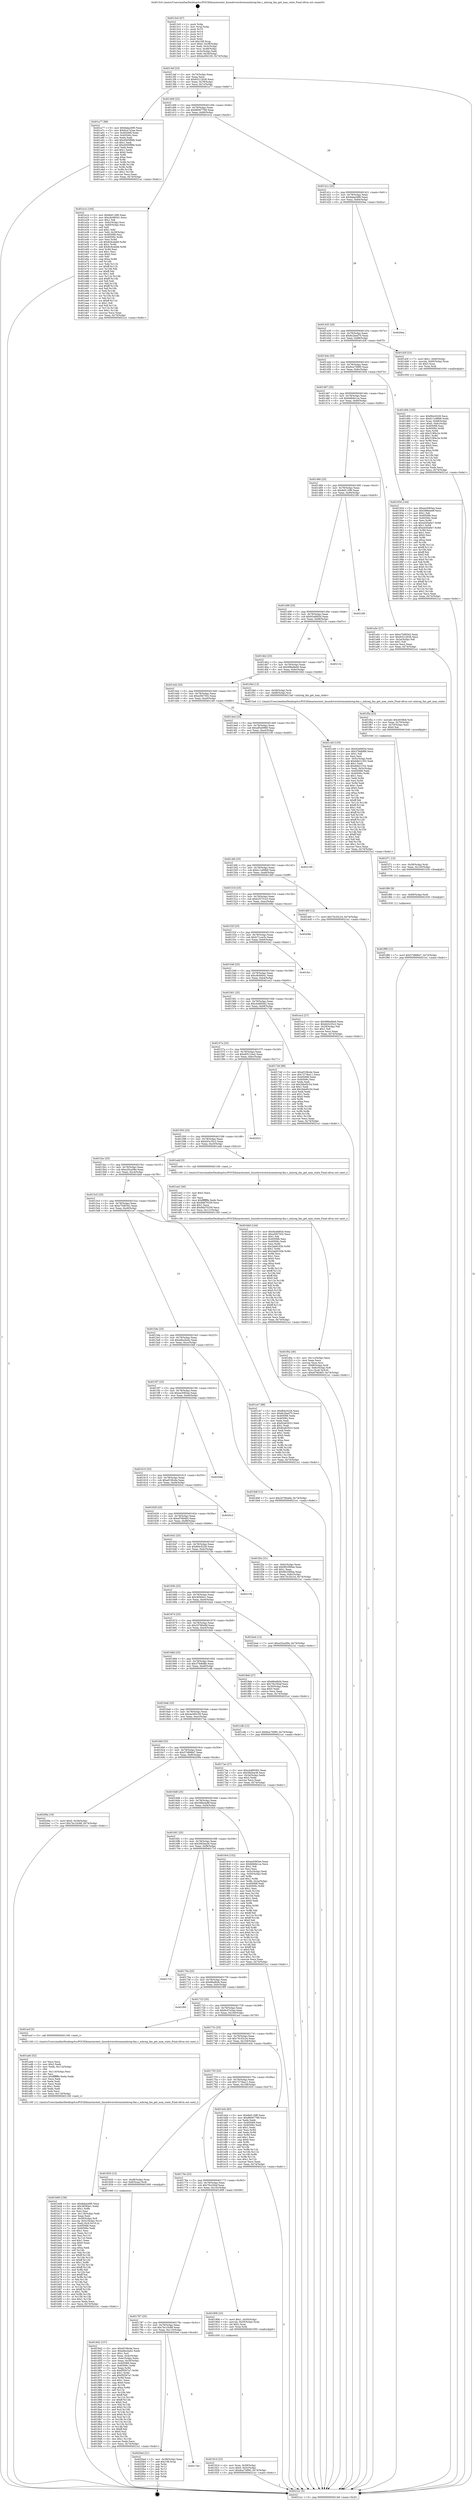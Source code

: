 digraph "0x4013c0" {
  label = "0x4013c0 (/mnt/c/Users/mathe/Desktop/tcc/POCII/binaries/extr_linuxdrivershwmonmlxreg-fan.c_mlxreg_fan_get_max_state_Final-ollvm.out::main(0))"
  labelloc = "t"
  node[shape=record]

  Entry [label="",width=0.3,height=0.3,shape=circle,fillcolor=black,style=filled]
  "0x4013ef" [label="{
     0x4013ef [23]\l
     | [instrs]\l
     &nbsp;&nbsp;0x4013ef \<+3\>: mov -0x74(%rbp),%eax\l
     &nbsp;&nbsp;0x4013f2 \<+2\>: mov %eax,%ecx\l
     &nbsp;&nbsp;0x4013f4 \<+6\>: sub $0x83212636,%ecx\l
     &nbsp;&nbsp;0x4013fa \<+3\>: mov %eax,-0x78(%rbp)\l
     &nbsp;&nbsp;0x4013fd \<+3\>: mov %ecx,-0x7c(%rbp)\l
     &nbsp;&nbsp;0x401400 \<+6\>: je 0000000000401a77 \<main+0x6b7\>\l
  }"]
  "0x401a77" [label="{
     0x401a77 [88]\l
     | [instrs]\l
     &nbsp;&nbsp;0x401a77 \<+5\>: mov $0x8aba26f0,%eax\l
     &nbsp;&nbsp;0x401a7c \<+5\>: mov $0x6c47e2aa,%ecx\l
     &nbsp;&nbsp;0x401a81 \<+7\>: mov 0x405068,%edx\l
     &nbsp;&nbsp;0x401a88 \<+7\>: mov 0x40506c,%esi\l
     &nbsp;&nbsp;0x401a8f \<+2\>: mov %edx,%edi\l
     &nbsp;&nbsp;0x401a91 \<+6\>: add $0xd565f99b,%edi\l
     &nbsp;&nbsp;0x401a97 \<+3\>: sub $0x1,%edi\l
     &nbsp;&nbsp;0x401a9a \<+6\>: sub $0xd565f99b,%edi\l
     &nbsp;&nbsp;0x401aa0 \<+3\>: imul %edi,%edx\l
     &nbsp;&nbsp;0x401aa3 \<+3\>: and $0x1,%edx\l
     &nbsp;&nbsp;0x401aa6 \<+3\>: cmp $0x0,%edx\l
     &nbsp;&nbsp;0x401aa9 \<+4\>: sete %r8b\l
     &nbsp;&nbsp;0x401aad \<+3\>: cmp $0xa,%esi\l
     &nbsp;&nbsp;0x401ab0 \<+4\>: setl %r9b\l
     &nbsp;&nbsp;0x401ab4 \<+3\>: mov %r8b,%r10b\l
     &nbsp;&nbsp;0x401ab7 \<+3\>: and %r9b,%r10b\l
     &nbsp;&nbsp;0x401aba \<+3\>: xor %r9b,%r8b\l
     &nbsp;&nbsp;0x401abd \<+3\>: or %r8b,%r10b\l
     &nbsp;&nbsp;0x401ac0 \<+4\>: test $0x1,%r10b\l
     &nbsp;&nbsp;0x401ac4 \<+3\>: cmovne %ecx,%eax\l
     &nbsp;&nbsp;0x401ac7 \<+3\>: mov %eax,-0x74(%rbp)\l
     &nbsp;&nbsp;0x401aca \<+5\>: jmp 00000000004021a1 \<main+0xde1\>\l
  }"]
  "0x401406" [label="{
     0x401406 [22]\l
     | [instrs]\l
     &nbsp;&nbsp;0x401406 \<+5\>: jmp 000000000040140b \<main+0x4b\>\l
     &nbsp;&nbsp;0x40140b \<+3\>: mov -0x78(%rbp),%eax\l
     &nbsp;&nbsp;0x40140e \<+5\>: sub $0x86067768,%eax\l
     &nbsp;&nbsp;0x401413 \<+3\>: mov %eax,-0x80(%rbp)\l
     &nbsp;&nbsp;0x401416 \<+6\>: je 0000000000401e1e \<main+0xa5e\>\l
  }"]
  Exit [label="",width=0.3,height=0.3,shape=circle,fillcolor=black,style=filled,peripheries=2]
  "0x401e1e" [label="{
     0x401e1e [164]\l
     | [instrs]\l
     &nbsp;&nbsp;0x401e1e \<+5\>: mov $0x8ef116f6,%eax\l
     &nbsp;&nbsp;0x401e23 \<+5\>: mov $0xc8c66041,%ecx\l
     &nbsp;&nbsp;0x401e28 \<+2\>: mov $0x1,%dl\l
     &nbsp;&nbsp;0x401e2a \<+3\>: mov -0x6c(%rbp),%esi\l
     &nbsp;&nbsp;0x401e2d \<+3\>: cmp -0x60(%rbp),%esi\l
     &nbsp;&nbsp;0x401e30 \<+4\>: setl %dil\l
     &nbsp;&nbsp;0x401e34 \<+4\>: and $0x1,%dil\l
     &nbsp;&nbsp;0x401e38 \<+4\>: mov %dil,-0x29(%rbp)\l
     &nbsp;&nbsp;0x401e3c \<+7\>: mov 0x405068,%esi\l
     &nbsp;&nbsp;0x401e43 \<+8\>: mov 0x40506c,%r8d\l
     &nbsp;&nbsp;0x401e4b \<+3\>: mov %esi,%r9d\l
     &nbsp;&nbsp;0x401e4e \<+7\>: sub $0x8c9cebb8,%r9d\l
     &nbsp;&nbsp;0x401e55 \<+4\>: sub $0x1,%r9d\l
     &nbsp;&nbsp;0x401e59 \<+7\>: add $0x8c9cebb8,%r9d\l
     &nbsp;&nbsp;0x401e60 \<+4\>: imul %r9d,%esi\l
     &nbsp;&nbsp;0x401e64 \<+3\>: and $0x1,%esi\l
     &nbsp;&nbsp;0x401e67 \<+3\>: cmp $0x0,%esi\l
     &nbsp;&nbsp;0x401e6a \<+4\>: sete %dil\l
     &nbsp;&nbsp;0x401e6e \<+4\>: cmp $0xa,%r8d\l
     &nbsp;&nbsp;0x401e72 \<+4\>: setl %r10b\l
     &nbsp;&nbsp;0x401e76 \<+3\>: mov %dil,%r11b\l
     &nbsp;&nbsp;0x401e79 \<+4\>: xor $0xff,%r11b\l
     &nbsp;&nbsp;0x401e7d \<+3\>: mov %r10b,%bl\l
     &nbsp;&nbsp;0x401e80 \<+3\>: xor $0xff,%bl\l
     &nbsp;&nbsp;0x401e83 \<+3\>: xor $0x1,%dl\l
     &nbsp;&nbsp;0x401e86 \<+3\>: mov %r11b,%r14b\l
     &nbsp;&nbsp;0x401e89 \<+4\>: and $0xff,%r14b\l
     &nbsp;&nbsp;0x401e8d \<+3\>: and %dl,%dil\l
     &nbsp;&nbsp;0x401e90 \<+3\>: mov %bl,%r15b\l
     &nbsp;&nbsp;0x401e93 \<+4\>: and $0xff,%r15b\l
     &nbsp;&nbsp;0x401e97 \<+3\>: and %dl,%r10b\l
     &nbsp;&nbsp;0x401e9a \<+3\>: or %dil,%r14b\l
     &nbsp;&nbsp;0x401e9d \<+3\>: or %r10b,%r15b\l
     &nbsp;&nbsp;0x401ea0 \<+3\>: xor %r15b,%r14b\l
     &nbsp;&nbsp;0x401ea3 \<+3\>: or %bl,%r11b\l
     &nbsp;&nbsp;0x401ea6 \<+4\>: xor $0xff,%r11b\l
     &nbsp;&nbsp;0x401eaa \<+3\>: or $0x1,%dl\l
     &nbsp;&nbsp;0x401ead \<+3\>: and %dl,%r11b\l
     &nbsp;&nbsp;0x401eb0 \<+3\>: or %r11b,%r14b\l
     &nbsp;&nbsp;0x401eb3 \<+4\>: test $0x1,%r14b\l
     &nbsp;&nbsp;0x401eb7 \<+3\>: cmovne %ecx,%eax\l
     &nbsp;&nbsp;0x401eba \<+3\>: mov %eax,-0x74(%rbp)\l
     &nbsp;&nbsp;0x401ebd \<+5\>: jmp 00000000004021a1 \<main+0xde1\>\l
  }"]
  "0x40141c" [label="{
     0x40141c [25]\l
     | [instrs]\l
     &nbsp;&nbsp;0x40141c \<+5\>: jmp 0000000000401421 \<main+0x61\>\l
     &nbsp;&nbsp;0x401421 \<+3\>: mov -0x78(%rbp),%eax\l
     &nbsp;&nbsp;0x401424 \<+5\>: sub $0x8aba26f0,%eax\l
     &nbsp;&nbsp;0x401429 \<+6\>: mov %eax,-0x84(%rbp)\l
     &nbsp;&nbsp;0x40142f \<+6\>: je 00000000004020ea \<main+0xd2a\>\l
  }"]
  "0x4017a0" [label="{
     0x4017a0\l
  }", style=dashed]
  "0x4020ea" [label="{
     0x4020ea\l
  }", style=dashed]
  "0x401435" [label="{
     0x401435 [25]\l
     | [instrs]\l
     &nbsp;&nbsp;0x401435 \<+5\>: jmp 000000000040143a \<main+0x7a\>\l
     &nbsp;&nbsp;0x40143a \<+3\>: mov -0x78(%rbp),%eax\l
     &nbsp;&nbsp;0x40143d \<+5\>: sub $0x8c2bed70,%eax\l
     &nbsp;&nbsp;0x401442 \<+6\>: mov %eax,-0x88(%rbp)\l
     &nbsp;&nbsp;0x401448 \<+6\>: je 0000000000401d3f \<main+0x97f\>\l
  }"]
  "0x4020ad" [label="{
     0x4020ad [21]\l
     | [instrs]\l
     &nbsp;&nbsp;0x4020ad \<+3\>: mov -0x38(%rbp),%eax\l
     &nbsp;&nbsp;0x4020b0 \<+7\>: add $0x108,%rsp\l
     &nbsp;&nbsp;0x4020b7 \<+1\>: pop %rbx\l
     &nbsp;&nbsp;0x4020b8 \<+2\>: pop %r12\l
     &nbsp;&nbsp;0x4020ba \<+2\>: pop %r13\l
     &nbsp;&nbsp;0x4020bc \<+2\>: pop %r14\l
     &nbsp;&nbsp;0x4020be \<+2\>: pop %r15\l
     &nbsp;&nbsp;0x4020c0 \<+1\>: pop %rbp\l
     &nbsp;&nbsp;0x4020c1 \<+1\>: ret\l
  }"]
  "0x401d3f" [label="{
     0x401d3f [23]\l
     | [instrs]\l
     &nbsp;&nbsp;0x401d3f \<+7\>: movl $0x1,-0x60(%rbp)\l
     &nbsp;&nbsp;0x401d46 \<+4\>: movslq -0x60(%rbp),%rax\l
     &nbsp;&nbsp;0x401d4a \<+4\>: shl $0x3,%rax\l
     &nbsp;&nbsp;0x401d4e \<+3\>: mov %rax,%rdi\l
     &nbsp;&nbsp;0x401d51 \<+5\>: call 0000000000401050 \<malloc@plt\>\l
     | [calls]\l
     &nbsp;&nbsp;0x401050 \{1\} (unknown)\l
  }"]
  "0x40144e" [label="{
     0x40144e [25]\l
     | [instrs]\l
     &nbsp;&nbsp;0x40144e \<+5\>: jmp 0000000000401453 \<main+0x93\>\l
     &nbsp;&nbsp;0x401453 \<+3\>: mov -0x78(%rbp),%eax\l
     &nbsp;&nbsp;0x401456 \<+5\>: sub $0x8ca75890,%eax\l
     &nbsp;&nbsp;0x40145b \<+6\>: mov %eax,-0x8c(%rbp)\l
     &nbsp;&nbsp;0x401461 \<+6\>: je 0000000000401934 \<main+0x574\>\l
  }"]
  "0x401f89" [label="{
     0x401f89 [12]\l
     | [instrs]\l
     &nbsp;&nbsp;0x401f89 \<+7\>: movl $0x57d896e7,-0x74(%rbp)\l
     &nbsp;&nbsp;0x401f90 \<+5\>: jmp 00000000004021a1 \<main+0xde1\>\l
  }"]
  "0x401934" [label="{
     0x401934 [144]\l
     | [instrs]\l
     &nbsp;&nbsp;0x401934 \<+5\>: mov $0xee3083ee,%eax\l
     &nbsp;&nbsp;0x401939 \<+5\>: mov $0x588e4e9f,%ecx\l
     &nbsp;&nbsp;0x40193e \<+2\>: mov $0x1,%dl\l
     &nbsp;&nbsp;0x401940 \<+7\>: mov 0x405068,%esi\l
     &nbsp;&nbsp;0x401947 \<+7\>: mov 0x40506c,%edi\l
     &nbsp;&nbsp;0x40194e \<+3\>: mov %esi,%r8d\l
     &nbsp;&nbsp;0x401951 \<+7\>: sub $0xed30a6e7,%r8d\l
     &nbsp;&nbsp;0x401958 \<+4\>: sub $0x1,%r8d\l
     &nbsp;&nbsp;0x40195c \<+7\>: add $0xed30a6e7,%r8d\l
     &nbsp;&nbsp;0x401963 \<+4\>: imul %r8d,%esi\l
     &nbsp;&nbsp;0x401967 \<+3\>: and $0x1,%esi\l
     &nbsp;&nbsp;0x40196a \<+3\>: cmp $0x0,%esi\l
     &nbsp;&nbsp;0x40196d \<+4\>: sete %r9b\l
     &nbsp;&nbsp;0x401971 \<+3\>: cmp $0xa,%edi\l
     &nbsp;&nbsp;0x401974 \<+4\>: setl %r10b\l
     &nbsp;&nbsp;0x401978 \<+3\>: mov %r9b,%r11b\l
     &nbsp;&nbsp;0x40197b \<+4\>: xor $0xff,%r11b\l
     &nbsp;&nbsp;0x40197f \<+3\>: mov %r10b,%bl\l
     &nbsp;&nbsp;0x401982 \<+3\>: xor $0xff,%bl\l
     &nbsp;&nbsp;0x401985 \<+3\>: xor $0x0,%dl\l
     &nbsp;&nbsp;0x401988 \<+3\>: mov %r11b,%r14b\l
     &nbsp;&nbsp;0x40198b \<+4\>: and $0x0,%r14b\l
     &nbsp;&nbsp;0x40198f \<+3\>: and %dl,%r9b\l
     &nbsp;&nbsp;0x401992 \<+3\>: mov %bl,%r15b\l
     &nbsp;&nbsp;0x401995 \<+4\>: and $0x0,%r15b\l
     &nbsp;&nbsp;0x401999 \<+3\>: and %dl,%r10b\l
     &nbsp;&nbsp;0x40199c \<+3\>: or %r9b,%r14b\l
     &nbsp;&nbsp;0x40199f \<+3\>: or %r10b,%r15b\l
     &nbsp;&nbsp;0x4019a2 \<+3\>: xor %r15b,%r14b\l
     &nbsp;&nbsp;0x4019a5 \<+3\>: or %bl,%r11b\l
     &nbsp;&nbsp;0x4019a8 \<+4\>: xor $0xff,%r11b\l
     &nbsp;&nbsp;0x4019ac \<+3\>: or $0x0,%dl\l
     &nbsp;&nbsp;0x4019af \<+3\>: and %dl,%r11b\l
     &nbsp;&nbsp;0x4019b2 \<+3\>: or %r11b,%r14b\l
     &nbsp;&nbsp;0x4019b5 \<+4\>: test $0x1,%r14b\l
     &nbsp;&nbsp;0x4019b9 \<+3\>: cmovne %ecx,%eax\l
     &nbsp;&nbsp;0x4019bc \<+3\>: mov %eax,-0x74(%rbp)\l
     &nbsp;&nbsp;0x4019bf \<+5\>: jmp 00000000004021a1 \<main+0xde1\>\l
  }"]
  "0x401467" [label="{
     0x401467 [25]\l
     | [instrs]\l
     &nbsp;&nbsp;0x401467 \<+5\>: jmp 000000000040146c \<main+0xac\>\l
     &nbsp;&nbsp;0x40146c \<+3\>: mov -0x78(%rbp),%eax\l
     &nbsp;&nbsp;0x40146f \<+5\>: sub $0x8db9e1ca,%eax\l
     &nbsp;&nbsp;0x401474 \<+6\>: mov %eax,-0x90(%rbp)\l
     &nbsp;&nbsp;0x40147a \<+6\>: je 0000000000401a5c \<main+0x69c\>\l
  }"]
  "0x401f80" [label="{
     0x401f80 [9]\l
     | [instrs]\l
     &nbsp;&nbsp;0x401f80 \<+4\>: mov -0x68(%rbp),%rdi\l
     &nbsp;&nbsp;0x401f84 \<+5\>: call 0000000000401030 \<free@plt\>\l
     | [calls]\l
     &nbsp;&nbsp;0x401030 \{1\} (unknown)\l
  }"]
  "0x401a5c" [label="{
     0x401a5c [27]\l
     | [instrs]\l
     &nbsp;&nbsp;0x401a5c \<+5\>: mov $0xe75d0542,%eax\l
     &nbsp;&nbsp;0x401a61 \<+5\>: mov $0x83212636,%ecx\l
     &nbsp;&nbsp;0x401a66 \<+3\>: mov -0x2a(%rbp),%dl\l
     &nbsp;&nbsp;0x401a69 \<+3\>: test $0x1,%dl\l
     &nbsp;&nbsp;0x401a6c \<+3\>: cmovne %ecx,%eax\l
     &nbsp;&nbsp;0x401a6f \<+3\>: mov %eax,-0x74(%rbp)\l
     &nbsp;&nbsp;0x401a72 \<+5\>: jmp 00000000004021a1 \<main+0xde1\>\l
  }"]
  "0x401480" [label="{
     0x401480 [25]\l
     | [instrs]\l
     &nbsp;&nbsp;0x401480 \<+5\>: jmp 0000000000401485 \<main+0xc5\>\l
     &nbsp;&nbsp;0x401485 \<+3\>: mov -0x78(%rbp),%eax\l
     &nbsp;&nbsp;0x401488 \<+5\>: sub $0x8ef116f6,%eax\l
     &nbsp;&nbsp;0x40148d \<+6\>: mov %eax,-0x94(%rbp)\l
     &nbsp;&nbsp;0x401493 \<+6\>: je 0000000000402189 \<main+0xdc9\>\l
  }"]
  "0x401f71" [label="{
     0x401f71 [15]\l
     | [instrs]\l
     &nbsp;&nbsp;0x401f71 \<+4\>: mov -0x58(%rbp),%rdi\l
     &nbsp;&nbsp;0x401f75 \<+6\>: mov %eax,-0x120(%rbp)\l
     &nbsp;&nbsp;0x401f7b \<+5\>: call 0000000000401030 \<free@plt\>\l
     | [calls]\l
     &nbsp;&nbsp;0x401030 \{1\} (unknown)\l
  }"]
  "0x402189" [label="{
     0x402189\l
  }", style=dashed]
  "0x401499" [label="{
     0x401499 [25]\l
     | [instrs]\l
     &nbsp;&nbsp;0x401499 \<+5\>: jmp 000000000040149e \<main+0xde\>\l
     &nbsp;&nbsp;0x40149e \<+3\>: mov -0x78(%rbp),%eax\l
     &nbsp;&nbsp;0x4014a1 \<+5\>: sub $0x92efd93d,%eax\l
     &nbsp;&nbsp;0x4014a6 \<+6\>: mov %eax,-0x98(%rbp)\l
     &nbsp;&nbsp;0x4014ac \<+6\>: je 000000000040213c \<main+0xd7c\>\l
  }"]
  "0x401f5a" [label="{
     0x401f5a [23]\l
     | [instrs]\l
     &nbsp;&nbsp;0x401f5a \<+10\>: movabs $0x4030b6,%rdi\l
     &nbsp;&nbsp;0x401f64 \<+3\>: mov %eax,-0x70(%rbp)\l
     &nbsp;&nbsp;0x401f67 \<+3\>: mov -0x70(%rbp),%esi\l
     &nbsp;&nbsp;0x401f6a \<+2\>: mov $0x0,%al\l
     &nbsp;&nbsp;0x401f6c \<+5\>: call 0000000000401040 \<printf@plt\>\l
     | [calls]\l
     &nbsp;&nbsp;0x401040 \{1\} (unknown)\l
  }"]
  "0x40213c" [label="{
     0x40213c\l
  }", style=dashed]
  "0x4014b2" [label="{
     0x4014b2 [25]\l
     | [instrs]\l
     &nbsp;&nbsp;0x4014b2 \<+5\>: jmp 00000000004014b7 \<main+0xf7\>\l
     &nbsp;&nbsp;0x4014b7 \<+3\>: mov -0x78(%rbp),%eax\l
     &nbsp;&nbsp;0x4014ba \<+5\>: sub $0x996a9eb0,%eax\l
     &nbsp;&nbsp;0x4014bf \<+6\>: mov %eax,-0x9c(%rbp)\l
     &nbsp;&nbsp;0x4014c5 \<+6\>: je 0000000000401f4d \<main+0xb8d\>\l
  }"]
  "0x401f0a" [label="{
     0x401f0a [36]\l
     | [instrs]\l
     &nbsp;&nbsp;0x401f0a \<+6\>: mov -0x11c(%rbp),%ecx\l
     &nbsp;&nbsp;0x401f10 \<+3\>: imul %eax,%ecx\l
     &nbsp;&nbsp;0x401f13 \<+3\>: movslq %ecx,%rsi\l
     &nbsp;&nbsp;0x401f16 \<+4\>: mov -0x68(%rbp),%rdi\l
     &nbsp;&nbsp;0x401f1a \<+4\>: movslq -0x6c(%rbp),%r8\l
     &nbsp;&nbsp;0x401f1e \<+4\>: mov %rsi,(%rdi,%r8,8)\l
     &nbsp;&nbsp;0x401f22 \<+7\>: movl $0xef76b465,-0x74(%rbp)\l
     &nbsp;&nbsp;0x401f29 \<+5\>: jmp 00000000004021a1 \<main+0xde1\>\l
  }"]
  "0x401f4d" [label="{
     0x401f4d [13]\l
     | [instrs]\l
     &nbsp;&nbsp;0x401f4d \<+4\>: mov -0x58(%rbp),%rdi\l
     &nbsp;&nbsp;0x401f51 \<+4\>: mov -0x68(%rbp),%rsi\l
     &nbsp;&nbsp;0x401f55 \<+5\>: call 00000000004013a0 \<mlxreg_fan_get_max_state\>\l
     | [calls]\l
     &nbsp;&nbsp;0x4013a0 \{1\} (/mnt/c/Users/mathe/Desktop/tcc/POCII/binaries/extr_linuxdrivershwmonmlxreg-fan.c_mlxreg_fan_get_max_state_Final-ollvm.out::mlxreg_fan_get_max_state)\l
  }"]
  "0x4014cb" [label="{
     0x4014cb [25]\l
     | [instrs]\l
     &nbsp;&nbsp;0x4014cb \<+5\>: jmp 00000000004014d0 \<main+0x110\>\l
     &nbsp;&nbsp;0x4014d0 \<+3\>: mov -0x78(%rbp),%eax\l
     &nbsp;&nbsp;0x4014d3 \<+5\>: sub $0xa5f47502,%eax\l
     &nbsp;&nbsp;0x4014d8 \<+6\>: mov %eax,-0xa0(%rbp)\l
     &nbsp;&nbsp;0x4014de \<+6\>: je 0000000000401c40 \<main+0x880\>\l
  }"]
  "0x401ee2" [label="{
     0x401ee2 [40]\l
     | [instrs]\l
     &nbsp;&nbsp;0x401ee2 \<+5\>: mov $0x2,%ecx\l
     &nbsp;&nbsp;0x401ee7 \<+1\>: cltd\l
     &nbsp;&nbsp;0x401ee8 \<+2\>: idiv %ecx\l
     &nbsp;&nbsp;0x401eea \<+6\>: imul $0xfffffffe,%edx,%ecx\l
     &nbsp;&nbsp;0x401ef0 \<+6\>: sub $0x9dd70259,%ecx\l
     &nbsp;&nbsp;0x401ef6 \<+3\>: add $0x1,%ecx\l
     &nbsp;&nbsp;0x401ef9 \<+6\>: add $0x9dd70259,%ecx\l
     &nbsp;&nbsp;0x401eff \<+6\>: mov %ecx,-0x11c(%rbp)\l
     &nbsp;&nbsp;0x401f05 \<+5\>: call 0000000000401160 \<next_i\>\l
     | [calls]\l
     &nbsp;&nbsp;0x401160 \{1\} (/mnt/c/Users/mathe/Desktop/tcc/POCII/binaries/extr_linuxdrivershwmonmlxreg-fan.c_mlxreg_fan_get_max_state_Final-ollvm.out::next_i)\l
  }"]
  "0x401c40" [label="{
     0x401c40 [155]\l
     | [instrs]\l
     &nbsp;&nbsp;0x401c40 \<+5\>: mov $0x92efd93d,%eax\l
     &nbsp;&nbsp;0x401c45 \<+5\>: mov $0x37fe8d8b,%ecx\l
     &nbsp;&nbsp;0x401c4a \<+2\>: mov $0x1,%dl\l
     &nbsp;&nbsp;0x401c4c \<+2\>: xor %esi,%esi\l
     &nbsp;&nbsp;0x401c4e \<+3\>: mov -0x5c(%rbp),%edi\l
     &nbsp;&nbsp;0x401c51 \<+6\>: add $0x6db21352,%edi\l
     &nbsp;&nbsp;0x401c57 \<+3\>: add $0x1,%edi\l
     &nbsp;&nbsp;0x401c5a \<+6\>: sub $0x6db21352,%edi\l
     &nbsp;&nbsp;0x401c60 \<+3\>: mov %edi,-0x5c(%rbp)\l
     &nbsp;&nbsp;0x401c63 \<+7\>: mov 0x405068,%edi\l
     &nbsp;&nbsp;0x401c6a \<+8\>: mov 0x40506c,%r8d\l
     &nbsp;&nbsp;0x401c72 \<+3\>: sub $0x1,%esi\l
     &nbsp;&nbsp;0x401c75 \<+3\>: mov %edi,%r9d\l
     &nbsp;&nbsp;0x401c78 \<+3\>: add %esi,%r9d\l
     &nbsp;&nbsp;0x401c7b \<+4\>: imul %r9d,%edi\l
     &nbsp;&nbsp;0x401c7f \<+3\>: and $0x1,%edi\l
     &nbsp;&nbsp;0x401c82 \<+3\>: cmp $0x0,%edi\l
     &nbsp;&nbsp;0x401c85 \<+4\>: sete %r10b\l
     &nbsp;&nbsp;0x401c89 \<+4\>: cmp $0xa,%r8d\l
     &nbsp;&nbsp;0x401c8d \<+4\>: setl %r11b\l
     &nbsp;&nbsp;0x401c91 \<+3\>: mov %r10b,%bl\l
     &nbsp;&nbsp;0x401c94 \<+3\>: xor $0xff,%bl\l
     &nbsp;&nbsp;0x401c97 \<+3\>: mov %r11b,%r14b\l
     &nbsp;&nbsp;0x401c9a \<+4\>: xor $0xff,%r14b\l
     &nbsp;&nbsp;0x401c9e \<+3\>: xor $0x1,%dl\l
     &nbsp;&nbsp;0x401ca1 \<+3\>: mov %bl,%r15b\l
     &nbsp;&nbsp;0x401ca4 \<+4\>: and $0xff,%r15b\l
     &nbsp;&nbsp;0x401ca8 \<+3\>: and %dl,%r10b\l
     &nbsp;&nbsp;0x401cab \<+3\>: mov %r14b,%r12b\l
     &nbsp;&nbsp;0x401cae \<+4\>: and $0xff,%r12b\l
     &nbsp;&nbsp;0x401cb2 \<+3\>: and %dl,%r11b\l
     &nbsp;&nbsp;0x401cb5 \<+3\>: or %r10b,%r15b\l
     &nbsp;&nbsp;0x401cb8 \<+3\>: or %r11b,%r12b\l
     &nbsp;&nbsp;0x401cbb \<+3\>: xor %r12b,%r15b\l
     &nbsp;&nbsp;0x401cbe \<+3\>: or %r14b,%bl\l
     &nbsp;&nbsp;0x401cc1 \<+3\>: xor $0xff,%bl\l
     &nbsp;&nbsp;0x401cc4 \<+3\>: or $0x1,%dl\l
     &nbsp;&nbsp;0x401cc7 \<+2\>: and %dl,%bl\l
     &nbsp;&nbsp;0x401cc9 \<+3\>: or %bl,%r15b\l
     &nbsp;&nbsp;0x401ccc \<+4\>: test $0x1,%r15b\l
     &nbsp;&nbsp;0x401cd0 \<+3\>: cmovne %ecx,%eax\l
     &nbsp;&nbsp;0x401cd3 \<+3\>: mov %eax,-0x74(%rbp)\l
     &nbsp;&nbsp;0x401cd6 \<+5\>: jmp 00000000004021a1 \<main+0xde1\>\l
  }"]
  "0x4014e4" [label="{
     0x4014e4 [25]\l
     | [instrs]\l
     &nbsp;&nbsp;0x4014e4 \<+5\>: jmp 00000000004014e9 \<main+0x129\>\l
     &nbsp;&nbsp;0x4014e9 \<+3\>: mov -0x78(%rbp),%eax\l
     &nbsp;&nbsp;0x4014ec \<+5\>: sub $0xa85a0968,%eax\l
     &nbsp;&nbsp;0x4014f1 \<+6\>: mov %eax,-0xa4(%rbp)\l
     &nbsp;&nbsp;0x4014f7 \<+6\>: je 0000000000402195 \<main+0xdd5\>\l
  }"]
  "0x401d56" [label="{
     0x401d56 [105]\l
     | [instrs]\l
     &nbsp;&nbsp;0x401d56 \<+5\>: mov $0xf64c0228,%ecx\l
     &nbsp;&nbsp;0x401d5b \<+5\>: mov $0xb11e99b9,%edx\l
     &nbsp;&nbsp;0x401d60 \<+4\>: mov %rax,-0x68(%rbp)\l
     &nbsp;&nbsp;0x401d64 \<+7\>: movl $0x0,-0x6c(%rbp)\l
     &nbsp;&nbsp;0x401d6b \<+7\>: mov 0x405068,%esi\l
     &nbsp;&nbsp;0x401d72 \<+8\>: mov 0x40506c,%r8d\l
     &nbsp;&nbsp;0x401d7a \<+3\>: mov %esi,%r9d\l
     &nbsp;&nbsp;0x401d7d \<+7\>: add $0x319f4c2e,%r9d\l
     &nbsp;&nbsp;0x401d84 \<+4\>: sub $0x1,%r9d\l
     &nbsp;&nbsp;0x401d88 \<+7\>: sub $0x319f4c2e,%r9d\l
     &nbsp;&nbsp;0x401d8f \<+4\>: imul %r9d,%esi\l
     &nbsp;&nbsp;0x401d93 \<+3\>: and $0x1,%esi\l
     &nbsp;&nbsp;0x401d96 \<+3\>: cmp $0x0,%esi\l
     &nbsp;&nbsp;0x401d99 \<+4\>: sete %r10b\l
     &nbsp;&nbsp;0x401d9d \<+4\>: cmp $0xa,%r8d\l
     &nbsp;&nbsp;0x401da1 \<+4\>: setl %r11b\l
     &nbsp;&nbsp;0x401da5 \<+3\>: mov %r10b,%bl\l
     &nbsp;&nbsp;0x401da8 \<+3\>: and %r11b,%bl\l
     &nbsp;&nbsp;0x401dab \<+3\>: xor %r11b,%r10b\l
     &nbsp;&nbsp;0x401dae \<+3\>: or %r10b,%bl\l
     &nbsp;&nbsp;0x401db1 \<+3\>: test $0x1,%bl\l
     &nbsp;&nbsp;0x401db4 \<+3\>: cmovne %edx,%ecx\l
     &nbsp;&nbsp;0x401db7 \<+3\>: mov %ecx,-0x74(%rbp)\l
     &nbsp;&nbsp;0x401dba \<+5\>: jmp 00000000004021a1 \<main+0xde1\>\l
  }"]
  "0x402195" [label="{
     0x402195\l
  }", style=dashed]
  "0x4014fd" [label="{
     0x4014fd [25]\l
     | [instrs]\l
     &nbsp;&nbsp;0x4014fd \<+5\>: jmp 0000000000401502 \<main+0x142\>\l
     &nbsp;&nbsp;0x401502 \<+3\>: mov -0x78(%rbp),%eax\l
     &nbsp;&nbsp;0x401505 \<+5\>: sub $0xb11e99b9,%eax\l
     &nbsp;&nbsp;0x40150a \<+6\>: mov %eax,-0xa8(%rbp)\l
     &nbsp;&nbsp;0x401510 \<+6\>: je 0000000000401dbf \<main+0x9ff\>\l
  }"]
  "0x401b08" [label="{
     0x401b08 [156]\l
     | [instrs]\l
     &nbsp;&nbsp;0x401b08 \<+5\>: mov $0x8aba26f0,%ecx\l
     &nbsp;&nbsp;0x401b0d \<+5\>: mov $0x36584e1,%edx\l
     &nbsp;&nbsp;0x401b12 \<+3\>: mov $0x1,%r8b\l
     &nbsp;&nbsp;0x401b15 \<+2\>: xor %esi,%esi\l
     &nbsp;&nbsp;0x401b17 \<+6\>: mov -0x118(%rbp),%edi\l
     &nbsp;&nbsp;0x401b1d \<+3\>: imul %eax,%edi\l
     &nbsp;&nbsp;0x401b20 \<+4\>: mov -0x58(%rbp),%r9\l
     &nbsp;&nbsp;0x401b24 \<+4\>: movslq -0x5c(%rbp),%r10\l
     &nbsp;&nbsp;0x401b28 \<+4\>: mov %edi,(%r9,%r10,4)\l
     &nbsp;&nbsp;0x401b2c \<+7\>: mov 0x405068,%eax\l
     &nbsp;&nbsp;0x401b33 \<+7\>: mov 0x40506c,%edi\l
     &nbsp;&nbsp;0x401b3a \<+3\>: sub $0x1,%esi\l
     &nbsp;&nbsp;0x401b3d \<+3\>: mov %eax,%r11d\l
     &nbsp;&nbsp;0x401b40 \<+3\>: add %esi,%r11d\l
     &nbsp;&nbsp;0x401b43 \<+4\>: imul %r11d,%eax\l
     &nbsp;&nbsp;0x401b47 \<+3\>: and $0x1,%eax\l
     &nbsp;&nbsp;0x401b4a \<+3\>: cmp $0x0,%eax\l
     &nbsp;&nbsp;0x401b4d \<+3\>: sete %bl\l
     &nbsp;&nbsp;0x401b50 \<+3\>: cmp $0xa,%edi\l
     &nbsp;&nbsp;0x401b53 \<+4\>: setl %r14b\l
     &nbsp;&nbsp;0x401b57 \<+3\>: mov %bl,%r15b\l
     &nbsp;&nbsp;0x401b5a \<+4\>: xor $0xff,%r15b\l
     &nbsp;&nbsp;0x401b5e \<+3\>: mov %r14b,%r12b\l
     &nbsp;&nbsp;0x401b61 \<+4\>: xor $0xff,%r12b\l
     &nbsp;&nbsp;0x401b65 \<+4\>: xor $0x1,%r8b\l
     &nbsp;&nbsp;0x401b69 \<+3\>: mov %r15b,%r13b\l
     &nbsp;&nbsp;0x401b6c \<+4\>: and $0xff,%r13b\l
     &nbsp;&nbsp;0x401b70 \<+3\>: and %r8b,%bl\l
     &nbsp;&nbsp;0x401b73 \<+3\>: mov %r12b,%al\l
     &nbsp;&nbsp;0x401b76 \<+2\>: and $0xff,%al\l
     &nbsp;&nbsp;0x401b78 \<+3\>: and %r8b,%r14b\l
     &nbsp;&nbsp;0x401b7b \<+3\>: or %bl,%r13b\l
     &nbsp;&nbsp;0x401b7e \<+3\>: or %r14b,%al\l
     &nbsp;&nbsp;0x401b81 \<+3\>: xor %al,%r13b\l
     &nbsp;&nbsp;0x401b84 \<+3\>: or %r12b,%r15b\l
     &nbsp;&nbsp;0x401b87 \<+4\>: xor $0xff,%r15b\l
     &nbsp;&nbsp;0x401b8b \<+4\>: or $0x1,%r8b\l
     &nbsp;&nbsp;0x401b8f \<+3\>: and %r8b,%r15b\l
     &nbsp;&nbsp;0x401b92 \<+3\>: or %r15b,%r13b\l
     &nbsp;&nbsp;0x401b95 \<+4\>: test $0x1,%r13b\l
     &nbsp;&nbsp;0x401b99 \<+3\>: cmovne %edx,%ecx\l
     &nbsp;&nbsp;0x401b9c \<+3\>: mov %ecx,-0x74(%rbp)\l
     &nbsp;&nbsp;0x401b9f \<+5\>: jmp 00000000004021a1 \<main+0xde1\>\l
  }"]
  "0x401dbf" [label="{
     0x401dbf [12]\l
     | [instrs]\l
     &nbsp;&nbsp;0x401dbf \<+7\>: movl $0x70c35c24,-0x74(%rbp)\l
     &nbsp;&nbsp;0x401dc6 \<+5\>: jmp 00000000004021a1 \<main+0xde1\>\l
  }"]
  "0x401516" [label="{
     0x401516 [25]\l
     | [instrs]\l
     &nbsp;&nbsp;0x401516 \<+5\>: jmp 000000000040151b \<main+0x15b\>\l
     &nbsp;&nbsp;0x40151b \<+3\>: mov -0x78(%rbp),%eax\l
     &nbsp;&nbsp;0x40151e \<+5\>: sub $0xb25751e3,%eax\l
     &nbsp;&nbsp;0x401523 \<+6\>: mov %eax,-0xac(%rbp)\l
     &nbsp;&nbsp;0x401529 \<+6\>: je 000000000040208e \<main+0xcce\>\l
  }"]
  "0x401ad4" [label="{
     0x401ad4 [52]\l
     | [instrs]\l
     &nbsp;&nbsp;0x401ad4 \<+2\>: xor %ecx,%ecx\l
     &nbsp;&nbsp;0x401ad6 \<+5\>: mov $0x2,%edx\l
     &nbsp;&nbsp;0x401adb \<+6\>: mov %edx,-0x114(%rbp)\l
     &nbsp;&nbsp;0x401ae1 \<+1\>: cltd\l
     &nbsp;&nbsp;0x401ae2 \<+6\>: mov -0x114(%rbp),%esi\l
     &nbsp;&nbsp;0x401ae8 \<+2\>: idiv %esi\l
     &nbsp;&nbsp;0x401aea \<+6\>: imul $0xfffffffe,%edx,%edx\l
     &nbsp;&nbsp;0x401af0 \<+2\>: mov %ecx,%edi\l
     &nbsp;&nbsp;0x401af2 \<+2\>: sub %edx,%edi\l
     &nbsp;&nbsp;0x401af4 \<+2\>: mov %ecx,%edx\l
     &nbsp;&nbsp;0x401af6 \<+3\>: sub $0x1,%edx\l
     &nbsp;&nbsp;0x401af9 \<+2\>: add %edx,%edi\l
     &nbsp;&nbsp;0x401afb \<+2\>: sub %edi,%ecx\l
     &nbsp;&nbsp;0x401afd \<+6\>: mov %ecx,-0x118(%rbp)\l
     &nbsp;&nbsp;0x401b03 \<+5\>: call 0000000000401160 \<next_i\>\l
     | [calls]\l
     &nbsp;&nbsp;0x401160 \{1\} (/mnt/c/Users/mathe/Desktop/tcc/POCII/binaries/extr_linuxdrivershwmonmlxreg-fan.c_mlxreg_fan_get_max_state_Final-ollvm.out::next_i)\l
  }"]
  "0x40208e" [label="{
     0x40208e\l
  }", style=dashed]
  "0x40152f" [label="{
     0x40152f [25]\l
     | [instrs]\l
     &nbsp;&nbsp;0x40152f \<+5\>: jmp 0000000000401534 \<main+0x174\>\l
     &nbsp;&nbsp;0x401534 \<+3\>: mov -0x78(%rbp),%eax\l
     &nbsp;&nbsp;0x401537 \<+5\>: sub $0xb71cce3c,%eax\l
     &nbsp;&nbsp;0x40153c \<+6\>: mov %eax,-0xb0(%rbp)\l
     &nbsp;&nbsp;0x401542 \<+6\>: je 0000000000401fa1 \<main+0xbe1\>\l
  }"]
  "0x40191d" [label="{
     0x40191d [23]\l
     | [instrs]\l
     &nbsp;&nbsp;0x40191d \<+4\>: mov %rax,-0x58(%rbp)\l
     &nbsp;&nbsp;0x401921 \<+7\>: movl $0x0,-0x5c(%rbp)\l
     &nbsp;&nbsp;0x401928 \<+7\>: movl $0x8ca75890,-0x74(%rbp)\l
     &nbsp;&nbsp;0x40192f \<+5\>: jmp 00000000004021a1 \<main+0xde1\>\l
  }"]
  "0x401fa1" [label="{
     0x401fa1\l
  }", style=dashed]
  "0x401548" [label="{
     0x401548 [25]\l
     | [instrs]\l
     &nbsp;&nbsp;0x401548 \<+5\>: jmp 000000000040154d \<main+0x18d\>\l
     &nbsp;&nbsp;0x40154d \<+3\>: mov -0x78(%rbp),%eax\l
     &nbsp;&nbsp;0x401550 \<+5\>: sub $0xc8c66041,%eax\l
     &nbsp;&nbsp;0x401555 \<+6\>: mov %eax,-0xb4(%rbp)\l
     &nbsp;&nbsp;0x40155b \<+6\>: je 0000000000401ec2 \<main+0xb02\>\l
  }"]
  "0x401787" [label="{
     0x401787 [25]\l
     | [instrs]\l
     &nbsp;&nbsp;0x401787 \<+5\>: jmp 000000000040178c \<main+0x3cc\>\l
     &nbsp;&nbsp;0x40178c \<+3\>: mov -0x78(%rbp),%eax\l
     &nbsp;&nbsp;0x40178f \<+5\>: sub $0x7bc10c88,%eax\l
     &nbsp;&nbsp;0x401794 \<+6\>: mov %eax,-0x110(%rbp)\l
     &nbsp;&nbsp;0x40179a \<+6\>: je 00000000004020ad \<main+0xced\>\l
  }"]
  "0x401ec2" [label="{
     0x401ec2 [27]\l
     | [instrs]\l
     &nbsp;&nbsp;0x401ec2 \<+5\>: mov $0x996a9eb0,%eax\l
     &nbsp;&nbsp;0x401ec7 \<+5\>: mov $0xd43c35c2,%ecx\l
     &nbsp;&nbsp;0x401ecc \<+3\>: mov -0x29(%rbp),%dl\l
     &nbsp;&nbsp;0x401ecf \<+3\>: test $0x1,%dl\l
     &nbsp;&nbsp;0x401ed2 \<+3\>: cmovne %ecx,%eax\l
     &nbsp;&nbsp;0x401ed5 \<+3\>: mov %eax,-0x74(%rbp)\l
     &nbsp;&nbsp;0x401ed8 \<+5\>: jmp 00000000004021a1 \<main+0xde1\>\l
  }"]
  "0x401561" [label="{
     0x401561 [25]\l
     | [instrs]\l
     &nbsp;&nbsp;0x401561 \<+5\>: jmp 0000000000401566 \<main+0x1a6\>\l
     &nbsp;&nbsp;0x401566 \<+3\>: mov -0x78(%rbp),%eax\l
     &nbsp;&nbsp;0x401569 \<+5\>: sub $0xcb489362,%eax\l
     &nbsp;&nbsp;0x40156e \<+6\>: mov %eax,-0xb8(%rbp)\l
     &nbsp;&nbsp;0x401574 \<+6\>: je 00000000004017dd \<main+0x41d\>\l
  }"]
  "0x401906" [label="{
     0x401906 [23]\l
     | [instrs]\l
     &nbsp;&nbsp;0x401906 \<+7\>: movl $0x1,-0x50(%rbp)\l
     &nbsp;&nbsp;0x40190d \<+4\>: movslq -0x50(%rbp),%rax\l
     &nbsp;&nbsp;0x401911 \<+4\>: shl $0x2,%rax\l
     &nbsp;&nbsp;0x401915 \<+3\>: mov %rax,%rdi\l
     &nbsp;&nbsp;0x401918 \<+5\>: call 0000000000401050 \<malloc@plt\>\l
     | [calls]\l
     &nbsp;&nbsp;0x401050 \{1\} (unknown)\l
  }"]
  "0x4017dd" [label="{
     0x4017dd [88]\l
     | [instrs]\l
     &nbsp;&nbsp;0x4017dd \<+5\>: mov $0xef106cde,%eax\l
     &nbsp;&nbsp;0x4017e2 \<+5\>: mov $0x7273ba11,%ecx\l
     &nbsp;&nbsp;0x4017e7 \<+7\>: mov 0x405068,%edx\l
     &nbsp;&nbsp;0x4017ee \<+7\>: mov 0x40506c,%esi\l
     &nbsp;&nbsp;0x4017f5 \<+2\>: mov %edx,%edi\l
     &nbsp;&nbsp;0x4017f7 \<+6\>: sub $0x2bbd5c54,%edi\l
     &nbsp;&nbsp;0x4017fd \<+3\>: sub $0x1,%edi\l
     &nbsp;&nbsp;0x401800 \<+6\>: add $0x2bbd5c54,%edi\l
     &nbsp;&nbsp;0x401806 \<+3\>: imul %edi,%edx\l
     &nbsp;&nbsp;0x401809 \<+3\>: and $0x1,%edx\l
     &nbsp;&nbsp;0x40180c \<+3\>: cmp $0x0,%edx\l
     &nbsp;&nbsp;0x40180f \<+4\>: sete %r8b\l
     &nbsp;&nbsp;0x401813 \<+3\>: cmp $0xa,%esi\l
     &nbsp;&nbsp;0x401816 \<+4\>: setl %r9b\l
     &nbsp;&nbsp;0x40181a \<+3\>: mov %r8b,%r10b\l
     &nbsp;&nbsp;0x40181d \<+3\>: and %r9b,%r10b\l
     &nbsp;&nbsp;0x401820 \<+3\>: xor %r9b,%r8b\l
     &nbsp;&nbsp;0x401823 \<+3\>: or %r8b,%r10b\l
     &nbsp;&nbsp;0x401826 \<+4\>: test $0x1,%r10b\l
     &nbsp;&nbsp;0x40182a \<+3\>: cmovne %ecx,%eax\l
     &nbsp;&nbsp;0x40182d \<+3\>: mov %eax,-0x74(%rbp)\l
     &nbsp;&nbsp;0x401830 \<+5\>: jmp 00000000004021a1 \<main+0xde1\>\l
  }"]
  "0x40157a" [label="{
     0x40157a [25]\l
     | [instrs]\l
     &nbsp;&nbsp;0x40157a \<+5\>: jmp 000000000040157f \<main+0x1bf\>\l
     &nbsp;&nbsp;0x40157f \<+3\>: mov -0x78(%rbp),%eax\l
     &nbsp;&nbsp;0x401582 \<+5\>: sub $0xd05124a2,%eax\l
     &nbsp;&nbsp;0x401587 \<+6\>: mov %eax,-0xbc(%rbp)\l
     &nbsp;&nbsp;0x40158d \<+6\>: je 0000000000402031 \<main+0xc71\>\l
  }"]
  "0x401842" [label="{
     0x401842 [157]\l
     | [instrs]\l
     &nbsp;&nbsp;0x401842 \<+5\>: mov $0xef106cde,%ecx\l
     &nbsp;&nbsp;0x401847 \<+5\>: mov $0xe8ec0a42,%edx\l
     &nbsp;&nbsp;0x40184c \<+3\>: mov $0x1,%sil\l
     &nbsp;&nbsp;0x40184f \<+3\>: mov %eax,-0x4c(%rbp)\l
     &nbsp;&nbsp;0x401852 \<+3\>: mov -0x4c(%rbp),%eax\l
     &nbsp;&nbsp;0x401855 \<+3\>: mov %eax,-0x30(%rbp)\l
     &nbsp;&nbsp;0x401858 \<+7\>: mov 0x405068,%eax\l
     &nbsp;&nbsp;0x40185f \<+8\>: mov 0x40506c,%r8d\l
     &nbsp;&nbsp;0x401867 \<+3\>: mov %eax,%r9d\l
     &nbsp;&nbsp;0x40186a \<+7\>: sub $0xf5f267a7,%r9d\l
     &nbsp;&nbsp;0x401871 \<+4\>: sub $0x1,%r9d\l
     &nbsp;&nbsp;0x401875 \<+7\>: add $0xf5f267a7,%r9d\l
     &nbsp;&nbsp;0x40187c \<+4\>: imul %r9d,%eax\l
     &nbsp;&nbsp;0x401880 \<+3\>: and $0x1,%eax\l
     &nbsp;&nbsp;0x401883 \<+3\>: cmp $0x0,%eax\l
     &nbsp;&nbsp;0x401886 \<+4\>: sete %r10b\l
     &nbsp;&nbsp;0x40188a \<+4\>: cmp $0xa,%r8d\l
     &nbsp;&nbsp;0x40188e \<+4\>: setl %r11b\l
     &nbsp;&nbsp;0x401892 \<+3\>: mov %r10b,%bl\l
     &nbsp;&nbsp;0x401895 \<+3\>: xor $0xff,%bl\l
     &nbsp;&nbsp;0x401898 \<+3\>: mov %r11b,%r14b\l
     &nbsp;&nbsp;0x40189b \<+4\>: xor $0xff,%r14b\l
     &nbsp;&nbsp;0x40189f \<+4\>: xor $0x0,%sil\l
     &nbsp;&nbsp;0x4018a3 \<+3\>: mov %bl,%r15b\l
     &nbsp;&nbsp;0x4018a6 \<+4\>: and $0x0,%r15b\l
     &nbsp;&nbsp;0x4018aa \<+3\>: and %sil,%r10b\l
     &nbsp;&nbsp;0x4018ad \<+3\>: mov %r14b,%r12b\l
     &nbsp;&nbsp;0x4018b0 \<+4\>: and $0x0,%r12b\l
     &nbsp;&nbsp;0x4018b4 \<+3\>: and %sil,%r11b\l
     &nbsp;&nbsp;0x4018b7 \<+3\>: or %r10b,%r15b\l
     &nbsp;&nbsp;0x4018ba \<+3\>: or %r11b,%r12b\l
     &nbsp;&nbsp;0x4018bd \<+3\>: xor %r12b,%r15b\l
     &nbsp;&nbsp;0x4018c0 \<+3\>: or %r14b,%bl\l
     &nbsp;&nbsp;0x4018c3 \<+3\>: xor $0xff,%bl\l
     &nbsp;&nbsp;0x4018c6 \<+4\>: or $0x0,%sil\l
     &nbsp;&nbsp;0x4018ca \<+3\>: and %sil,%bl\l
     &nbsp;&nbsp;0x4018cd \<+3\>: or %bl,%r15b\l
     &nbsp;&nbsp;0x4018d0 \<+4\>: test $0x1,%r15b\l
     &nbsp;&nbsp;0x4018d4 \<+3\>: cmovne %edx,%ecx\l
     &nbsp;&nbsp;0x4018d7 \<+3\>: mov %ecx,-0x74(%rbp)\l
     &nbsp;&nbsp;0x4018da \<+5\>: jmp 00000000004021a1 \<main+0xde1\>\l
  }"]
  "0x402031" [label="{
     0x402031\l
  }", style=dashed]
  "0x401593" [label="{
     0x401593 [25]\l
     | [instrs]\l
     &nbsp;&nbsp;0x401593 \<+5\>: jmp 0000000000401598 \<main+0x1d8\>\l
     &nbsp;&nbsp;0x401598 \<+3\>: mov -0x78(%rbp),%eax\l
     &nbsp;&nbsp;0x40159b \<+5\>: sub $0xd43c35c2,%eax\l
     &nbsp;&nbsp;0x4015a0 \<+6\>: mov %eax,-0xc0(%rbp)\l
     &nbsp;&nbsp;0x4015a6 \<+6\>: je 0000000000401edd \<main+0xb1d\>\l
  }"]
  "0x40176e" [label="{
     0x40176e [25]\l
     | [instrs]\l
     &nbsp;&nbsp;0x40176e \<+5\>: jmp 0000000000401773 \<main+0x3b3\>\l
     &nbsp;&nbsp;0x401773 \<+3\>: mov -0x78(%rbp),%eax\l
     &nbsp;&nbsp;0x401776 \<+5\>: sub $0x79cc50af,%eax\l
     &nbsp;&nbsp;0x40177b \<+6\>: mov %eax,-0x10c(%rbp)\l
     &nbsp;&nbsp;0x401781 \<+6\>: je 0000000000401906 \<main+0x546\>\l
  }"]
  "0x401edd" [label="{
     0x401edd [5]\l
     | [instrs]\l
     &nbsp;&nbsp;0x401edd \<+5\>: call 0000000000401160 \<next_i\>\l
     | [calls]\l
     &nbsp;&nbsp;0x401160 \{1\} (/mnt/c/Users/mathe/Desktop/tcc/POCII/binaries/extr_linuxdrivershwmonmlxreg-fan.c_mlxreg_fan_get_max_state_Final-ollvm.out::next_i)\l
  }"]
  "0x4015ac" [label="{
     0x4015ac [25]\l
     | [instrs]\l
     &nbsp;&nbsp;0x4015ac \<+5\>: jmp 00000000004015b1 \<main+0x1f1\>\l
     &nbsp;&nbsp;0x4015b1 \<+3\>: mov -0x78(%rbp),%eax\l
     &nbsp;&nbsp;0x4015b4 \<+5\>: sub $0xe20ca58e,%eax\l
     &nbsp;&nbsp;0x4015b9 \<+6\>: mov %eax,-0xc4(%rbp)\l
     &nbsp;&nbsp;0x4015bf \<+6\>: je 0000000000401bb0 \<main+0x7f0\>\l
  }"]
  "0x401835" [label="{
     0x401835 [13]\l
     | [instrs]\l
     &nbsp;&nbsp;0x401835 \<+4\>: mov -0x48(%rbp),%rax\l
     &nbsp;&nbsp;0x401839 \<+4\>: mov 0x8(%rax),%rdi\l
     &nbsp;&nbsp;0x40183d \<+5\>: call 0000000000401060 \<atoi@plt\>\l
     | [calls]\l
     &nbsp;&nbsp;0x401060 \{1\} (unknown)\l
  }"]
  "0x401bb0" [label="{
     0x401bb0 [144]\l
     | [instrs]\l
     &nbsp;&nbsp;0x401bb0 \<+5\>: mov $0x92efd93d,%eax\l
     &nbsp;&nbsp;0x401bb5 \<+5\>: mov $0xa5f47502,%ecx\l
     &nbsp;&nbsp;0x401bba \<+2\>: mov $0x1,%dl\l
     &nbsp;&nbsp;0x401bbc \<+7\>: mov 0x405068,%esi\l
     &nbsp;&nbsp;0x401bc3 \<+7\>: mov 0x40506c,%edi\l
     &nbsp;&nbsp;0x401bca \<+3\>: mov %esi,%r8d\l
     &nbsp;&nbsp;0x401bcd \<+7\>: sub $0x2ab8193b,%r8d\l
     &nbsp;&nbsp;0x401bd4 \<+4\>: sub $0x1,%r8d\l
     &nbsp;&nbsp;0x401bd8 \<+7\>: add $0x2ab8193b,%r8d\l
     &nbsp;&nbsp;0x401bdf \<+4\>: imul %r8d,%esi\l
     &nbsp;&nbsp;0x401be3 \<+3\>: and $0x1,%esi\l
     &nbsp;&nbsp;0x401be6 \<+3\>: cmp $0x0,%esi\l
     &nbsp;&nbsp;0x401be9 \<+4\>: sete %r9b\l
     &nbsp;&nbsp;0x401bed \<+3\>: cmp $0xa,%edi\l
     &nbsp;&nbsp;0x401bf0 \<+4\>: setl %r10b\l
     &nbsp;&nbsp;0x401bf4 \<+3\>: mov %r9b,%r11b\l
     &nbsp;&nbsp;0x401bf7 \<+4\>: xor $0xff,%r11b\l
     &nbsp;&nbsp;0x401bfb \<+3\>: mov %r10b,%bl\l
     &nbsp;&nbsp;0x401bfe \<+3\>: xor $0xff,%bl\l
     &nbsp;&nbsp;0x401c01 \<+3\>: xor $0x0,%dl\l
     &nbsp;&nbsp;0x401c04 \<+3\>: mov %r11b,%r14b\l
     &nbsp;&nbsp;0x401c07 \<+4\>: and $0x0,%r14b\l
     &nbsp;&nbsp;0x401c0b \<+3\>: and %dl,%r9b\l
     &nbsp;&nbsp;0x401c0e \<+3\>: mov %bl,%r15b\l
     &nbsp;&nbsp;0x401c11 \<+4\>: and $0x0,%r15b\l
     &nbsp;&nbsp;0x401c15 \<+3\>: and %dl,%r10b\l
     &nbsp;&nbsp;0x401c18 \<+3\>: or %r9b,%r14b\l
     &nbsp;&nbsp;0x401c1b \<+3\>: or %r10b,%r15b\l
     &nbsp;&nbsp;0x401c1e \<+3\>: xor %r15b,%r14b\l
     &nbsp;&nbsp;0x401c21 \<+3\>: or %bl,%r11b\l
     &nbsp;&nbsp;0x401c24 \<+4\>: xor $0xff,%r11b\l
     &nbsp;&nbsp;0x401c28 \<+3\>: or $0x0,%dl\l
     &nbsp;&nbsp;0x401c2b \<+3\>: and %dl,%r11b\l
     &nbsp;&nbsp;0x401c2e \<+3\>: or %r11b,%r14b\l
     &nbsp;&nbsp;0x401c31 \<+4\>: test $0x1,%r14b\l
     &nbsp;&nbsp;0x401c35 \<+3\>: cmovne %ecx,%eax\l
     &nbsp;&nbsp;0x401c38 \<+3\>: mov %eax,-0x74(%rbp)\l
     &nbsp;&nbsp;0x401c3b \<+5\>: jmp 00000000004021a1 \<main+0xde1\>\l
  }"]
  "0x4015c5" [label="{
     0x4015c5 [25]\l
     | [instrs]\l
     &nbsp;&nbsp;0x4015c5 \<+5\>: jmp 00000000004015ca \<main+0x20a\>\l
     &nbsp;&nbsp;0x4015ca \<+3\>: mov -0x78(%rbp),%eax\l
     &nbsp;&nbsp;0x4015cd \<+5\>: sub $0xe75d0542,%eax\l
     &nbsp;&nbsp;0x4015d2 \<+6\>: mov %eax,-0xc8(%rbp)\l
     &nbsp;&nbsp;0x4015d8 \<+6\>: je 0000000000401ce7 \<main+0x927\>\l
  }"]
  "0x401755" [label="{
     0x401755 [25]\l
     | [instrs]\l
     &nbsp;&nbsp;0x401755 \<+5\>: jmp 000000000040175a \<main+0x39a\>\l
     &nbsp;&nbsp;0x40175a \<+3\>: mov -0x78(%rbp),%eax\l
     &nbsp;&nbsp;0x40175d \<+5\>: sub $0x7273ba11,%eax\l
     &nbsp;&nbsp;0x401762 \<+6\>: mov %eax,-0x108(%rbp)\l
     &nbsp;&nbsp;0x401768 \<+6\>: je 0000000000401835 \<main+0x475\>\l
  }"]
  "0x401ce7" [label="{
     0x401ce7 [88]\l
     | [instrs]\l
     &nbsp;&nbsp;0x401ce7 \<+5\>: mov $0xf64c0228,%eax\l
     &nbsp;&nbsp;0x401cec \<+5\>: mov $0x8c2bed70,%ecx\l
     &nbsp;&nbsp;0x401cf1 \<+7\>: mov 0x405068,%edx\l
     &nbsp;&nbsp;0x401cf8 \<+7\>: mov 0x40506c,%esi\l
     &nbsp;&nbsp;0x401cff \<+2\>: mov %edx,%edi\l
     &nbsp;&nbsp;0x401d01 \<+6\>: sub $0x82a63023,%edi\l
     &nbsp;&nbsp;0x401d07 \<+3\>: sub $0x1,%edi\l
     &nbsp;&nbsp;0x401d0a \<+6\>: add $0x82a63023,%edi\l
     &nbsp;&nbsp;0x401d10 \<+3\>: imul %edi,%edx\l
     &nbsp;&nbsp;0x401d13 \<+3\>: and $0x1,%edx\l
     &nbsp;&nbsp;0x401d16 \<+3\>: cmp $0x0,%edx\l
     &nbsp;&nbsp;0x401d19 \<+4\>: sete %r8b\l
     &nbsp;&nbsp;0x401d1d \<+3\>: cmp $0xa,%esi\l
     &nbsp;&nbsp;0x401d20 \<+4\>: setl %r9b\l
     &nbsp;&nbsp;0x401d24 \<+3\>: mov %r8b,%r10b\l
     &nbsp;&nbsp;0x401d27 \<+3\>: and %r9b,%r10b\l
     &nbsp;&nbsp;0x401d2a \<+3\>: xor %r9b,%r8b\l
     &nbsp;&nbsp;0x401d2d \<+3\>: or %r8b,%r10b\l
     &nbsp;&nbsp;0x401d30 \<+4\>: test $0x1,%r10b\l
     &nbsp;&nbsp;0x401d34 \<+3\>: cmovne %ecx,%eax\l
     &nbsp;&nbsp;0x401d37 \<+3\>: mov %eax,-0x74(%rbp)\l
     &nbsp;&nbsp;0x401d3a \<+5\>: jmp 00000000004021a1 \<main+0xde1\>\l
  }"]
  "0x4015de" [label="{
     0x4015de [25]\l
     | [instrs]\l
     &nbsp;&nbsp;0x4015de \<+5\>: jmp 00000000004015e3 \<main+0x223\>\l
     &nbsp;&nbsp;0x4015e3 \<+3\>: mov -0x78(%rbp),%eax\l
     &nbsp;&nbsp;0x4015e6 \<+5\>: sub $0xe8ec0a42,%eax\l
     &nbsp;&nbsp;0x4015eb \<+6\>: mov %eax,-0xcc(%rbp)\l
     &nbsp;&nbsp;0x4015f1 \<+6\>: je 00000000004018df \<main+0x51f\>\l
  }"]
  "0x401dcb" [label="{
     0x401dcb [83]\l
     | [instrs]\l
     &nbsp;&nbsp;0x401dcb \<+5\>: mov $0x8ef116f6,%eax\l
     &nbsp;&nbsp;0x401dd0 \<+5\>: mov $0x86067768,%ecx\l
     &nbsp;&nbsp;0x401dd5 \<+2\>: xor %edx,%edx\l
     &nbsp;&nbsp;0x401dd7 \<+7\>: mov 0x405068,%esi\l
     &nbsp;&nbsp;0x401dde \<+7\>: mov 0x40506c,%edi\l
     &nbsp;&nbsp;0x401de5 \<+3\>: sub $0x1,%edx\l
     &nbsp;&nbsp;0x401de8 \<+3\>: mov %esi,%r8d\l
     &nbsp;&nbsp;0x401deb \<+3\>: add %edx,%r8d\l
     &nbsp;&nbsp;0x401dee \<+4\>: imul %r8d,%esi\l
     &nbsp;&nbsp;0x401df2 \<+3\>: and $0x1,%esi\l
     &nbsp;&nbsp;0x401df5 \<+3\>: cmp $0x0,%esi\l
     &nbsp;&nbsp;0x401df8 \<+4\>: sete %r9b\l
     &nbsp;&nbsp;0x401dfc \<+3\>: cmp $0xa,%edi\l
     &nbsp;&nbsp;0x401dff \<+4\>: setl %r10b\l
     &nbsp;&nbsp;0x401e03 \<+3\>: mov %r9b,%r11b\l
     &nbsp;&nbsp;0x401e06 \<+3\>: and %r10b,%r11b\l
     &nbsp;&nbsp;0x401e09 \<+3\>: xor %r10b,%r9b\l
     &nbsp;&nbsp;0x401e0c \<+3\>: or %r9b,%r11b\l
     &nbsp;&nbsp;0x401e0f \<+4\>: test $0x1,%r11b\l
     &nbsp;&nbsp;0x401e13 \<+3\>: cmovne %ecx,%eax\l
     &nbsp;&nbsp;0x401e16 \<+3\>: mov %eax,-0x74(%rbp)\l
     &nbsp;&nbsp;0x401e19 \<+5\>: jmp 00000000004021a1 \<main+0xde1\>\l
  }"]
  "0x4018df" [label="{
     0x4018df [12]\l
     | [instrs]\l
     &nbsp;&nbsp;0x4018df \<+7\>: movl $0x20780a8d,-0x74(%rbp)\l
     &nbsp;&nbsp;0x4018e6 \<+5\>: jmp 00000000004021a1 \<main+0xde1\>\l
  }"]
  "0x4015f7" [label="{
     0x4015f7 [25]\l
     | [instrs]\l
     &nbsp;&nbsp;0x4015f7 \<+5\>: jmp 00000000004015fc \<main+0x23c\>\l
     &nbsp;&nbsp;0x4015fc \<+3\>: mov -0x78(%rbp),%eax\l
     &nbsp;&nbsp;0x4015ff \<+5\>: sub $0xee3083ee,%eax\l
     &nbsp;&nbsp;0x401604 \<+6\>: mov %eax,-0xd0(%rbp)\l
     &nbsp;&nbsp;0x40160a \<+6\>: je 00000000004020de \<main+0xd1e\>\l
  }"]
  "0x40173c" [label="{
     0x40173c [25]\l
     | [instrs]\l
     &nbsp;&nbsp;0x40173c \<+5\>: jmp 0000000000401741 \<main+0x381\>\l
     &nbsp;&nbsp;0x401741 \<+3\>: mov -0x78(%rbp),%eax\l
     &nbsp;&nbsp;0x401744 \<+5\>: sub $0x70c35c24,%eax\l
     &nbsp;&nbsp;0x401749 \<+6\>: mov %eax,-0x104(%rbp)\l
     &nbsp;&nbsp;0x40174f \<+6\>: je 0000000000401dcb \<main+0xa0b\>\l
  }"]
  "0x4020de" [label="{
     0x4020de\l
  }", style=dashed]
  "0x401610" [label="{
     0x401610 [25]\l
     | [instrs]\l
     &nbsp;&nbsp;0x401610 \<+5\>: jmp 0000000000401615 \<main+0x255\>\l
     &nbsp;&nbsp;0x401615 \<+3\>: mov -0x78(%rbp),%eax\l
     &nbsp;&nbsp;0x401618 \<+5\>: sub $0xef106cde,%eax\l
     &nbsp;&nbsp;0x40161d \<+6\>: mov %eax,-0xd4(%rbp)\l
     &nbsp;&nbsp;0x401623 \<+6\>: je 00000000004020c2 \<main+0xd02\>\l
  }"]
  "0x401acf" [label="{
     0x401acf [5]\l
     | [instrs]\l
     &nbsp;&nbsp;0x401acf \<+5\>: call 0000000000401160 \<next_i\>\l
     | [calls]\l
     &nbsp;&nbsp;0x401160 \{1\} (/mnt/c/Users/mathe/Desktop/tcc/POCII/binaries/extr_linuxdrivershwmonmlxreg-fan.c_mlxreg_fan_get_max_state_Final-ollvm.out::next_i)\l
  }"]
  "0x4020c2" [label="{
     0x4020c2\l
  }", style=dashed]
  "0x401629" [label="{
     0x401629 [25]\l
     | [instrs]\l
     &nbsp;&nbsp;0x401629 \<+5\>: jmp 000000000040162e \<main+0x26e\>\l
     &nbsp;&nbsp;0x40162e \<+3\>: mov -0x78(%rbp),%eax\l
     &nbsp;&nbsp;0x401631 \<+5\>: sub $0xef76b465,%eax\l
     &nbsp;&nbsp;0x401636 \<+6\>: mov %eax,-0xd8(%rbp)\l
     &nbsp;&nbsp;0x40163c \<+6\>: je 0000000000401f2e \<main+0xb6e\>\l
  }"]
  "0x401723" [label="{
     0x401723 [25]\l
     | [instrs]\l
     &nbsp;&nbsp;0x401723 \<+5\>: jmp 0000000000401728 \<main+0x368\>\l
     &nbsp;&nbsp;0x401728 \<+3\>: mov -0x78(%rbp),%eax\l
     &nbsp;&nbsp;0x40172b \<+5\>: sub $0x6c47e2aa,%eax\l
     &nbsp;&nbsp;0x401730 \<+6\>: mov %eax,-0x100(%rbp)\l
     &nbsp;&nbsp;0x401736 \<+6\>: je 0000000000401acf \<main+0x70f\>\l
  }"]
  "0x401f2e" [label="{
     0x401f2e [31]\l
     | [instrs]\l
     &nbsp;&nbsp;0x401f2e \<+3\>: mov -0x6c(%rbp),%eax\l
     &nbsp;&nbsp;0x401f31 \<+5\>: add $0x962589ae,%eax\l
     &nbsp;&nbsp;0x401f36 \<+3\>: add $0x1,%eax\l
     &nbsp;&nbsp;0x401f39 \<+5\>: sub $0x962589ae,%eax\l
     &nbsp;&nbsp;0x401f3e \<+3\>: mov %eax,-0x6c(%rbp)\l
     &nbsp;&nbsp;0x401f41 \<+7\>: movl $0x70c35c24,-0x74(%rbp)\l
     &nbsp;&nbsp;0x401f48 \<+5\>: jmp 00000000004021a1 \<main+0xde1\>\l
  }"]
  "0x401642" [label="{
     0x401642 [25]\l
     | [instrs]\l
     &nbsp;&nbsp;0x401642 \<+5\>: jmp 0000000000401647 \<main+0x287\>\l
     &nbsp;&nbsp;0x401647 \<+3\>: mov -0x78(%rbp),%eax\l
     &nbsp;&nbsp;0x40164a \<+5\>: sub $0xf64c0228,%eax\l
     &nbsp;&nbsp;0x40164f \<+6\>: mov %eax,-0xdc(%rbp)\l
     &nbsp;&nbsp;0x401655 \<+6\>: je 000000000040215b \<main+0xd9b\>\l
  }"]
  "0x401f95" [label="{
     0x401f95\l
  }", style=dashed]
  "0x40215b" [label="{
     0x40215b\l
  }", style=dashed]
  "0x40165b" [label="{
     0x40165b [25]\l
     | [instrs]\l
     &nbsp;&nbsp;0x40165b \<+5\>: jmp 0000000000401660 \<main+0x2a0\>\l
     &nbsp;&nbsp;0x401660 \<+3\>: mov -0x78(%rbp),%eax\l
     &nbsp;&nbsp;0x401663 \<+5\>: sub $0x36584e1,%eax\l
     &nbsp;&nbsp;0x401668 \<+6\>: mov %eax,-0xe0(%rbp)\l
     &nbsp;&nbsp;0x40166e \<+6\>: je 0000000000401ba4 \<main+0x7e4\>\l
  }"]
  "0x40170a" [label="{
     0x40170a [25]\l
     | [instrs]\l
     &nbsp;&nbsp;0x40170a \<+5\>: jmp 000000000040170f \<main+0x34f\>\l
     &nbsp;&nbsp;0x40170f \<+3\>: mov -0x78(%rbp),%eax\l
     &nbsp;&nbsp;0x401712 \<+5\>: sub $0x68adfcfe,%eax\l
     &nbsp;&nbsp;0x401717 \<+6\>: mov %eax,-0xfc(%rbp)\l
     &nbsp;&nbsp;0x40171d \<+6\>: je 0000000000401f95 \<main+0xbd5\>\l
  }"]
  "0x401ba4" [label="{
     0x401ba4 [12]\l
     | [instrs]\l
     &nbsp;&nbsp;0x401ba4 \<+7\>: movl $0xe20ca58e,-0x74(%rbp)\l
     &nbsp;&nbsp;0x401bab \<+5\>: jmp 00000000004021a1 \<main+0xde1\>\l
  }"]
  "0x401674" [label="{
     0x401674 [25]\l
     | [instrs]\l
     &nbsp;&nbsp;0x401674 \<+5\>: jmp 0000000000401679 \<main+0x2b9\>\l
     &nbsp;&nbsp;0x401679 \<+3\>: mov -0x78(%rbp),%eax\l
     &nbsp;&nbsp;0x40167c \<+5\>: sub $0x20780a8d,%eax\l
     &nbsp;&nbsp;0x401681 \<+6\>: mov %eax,-0xe4(%rbp)\l
     &nbsp;&nbsp;0x401687 \<+6\>: je 00000000004018eb \<main+0x52b\>\l
  }"]
  "0x4017c5" [label="{
     0x4017c5\l
  }", style=dashed]
  "0x4018eb" [label="{
     0x4018eb [27]\l
     | [instrs]\l
     &nbsp;&nbsp;0x4018eb \<+5\>: mov $0x68adfcfe,%eax\l
     &nbsp;&nbsp;0x4018f0 \<+5\>: mov $0x79cc50af,%ecx\l
     &nbsp;&nbsp;0x4018f5 \<+3\>: mov -0x30(%rbp),%edx\l
     &nbsp;&nbsp;0x4018f8 \<+3\>: cmp $0x0,%edx\l
     &nbsp;&nbsp;0x4018fb \<+3\>: cmove %ecx,%eax\l
     &nbsp;&nbsp;0x4018fe \<+3\>: mov %eax,-0x74(%rbp)\l
     &nbsp;&nbsp;0x401901 \<+5\>: jmp 00000000004021a1 \<main+0xde1\>\l
  }"]
  "0x40168d" [label="{
     0x40168d [25]\l
     | [instrs]\l
     &nbsp;&nbsp;0x40168d \<+5\>: jmp 0000000000401692 \<main+0x2d2\>\l
     &nbsp;&nbsp;0x401692 \<+3\>: mov -0x78(%rbp),%eax\l
     &nbsp;&nbsp;0x401695 \<+5\>: sub $0x37fe8d8b,%eax\l
     &nbsp;&nbsp;0x40169a \<+6\>: mov %eax,-0xe8(%rbp)\l
     &nbsp;&nbsp;0x4016a0 \<+6\>: je 0000000000401cdb \<main+0x91b\>\l
  }"]
  "0x4016f1" [label="{
     0x4016f1 [25]\l
     | [instrs]\l
     &nbsp;&nbsp;0x4016f1 \<+5\>: jmp 00000000004016f6 \<main+0x336\>\l
     &nbsp;&nbsp;0x4016f6 \<+3\>: mov -0x78(%rbp),%eax\l
     &nbsp;&nbsp;0x4016f9 \<+5\>: sub $0x5fd3ee36,%eax\l
     &nbsp;&nbsp;0x4016fe \<+6\>: mov %eax,-0xf8(%rbp)\l
     &nbsp;&nbsp;0x401704 \<+6\>: je 00000000004017c5 \<main+0x405\>\l
  }"]
  "0x401cdb" [label="{
     0x401cdb [12]\l
     | [instrs]\l
     &nbsp;&nbsp;0x401cdb \<+7\>: movl $0x8ca75890,-0x74(%rbp)\l
     &nbsp;&nbsp;0x401ce2 \<+5\>: jmp 00000000004021a1 \<main+0xde1\>\l
  }"]
  "0x4016a6" [label="{
     0x4016a6 [25]\l
     | [instrs]\l
     &nbsp;&nbsp;0x4016a6 \<+5\>: jmp 00000000004016ab \<main+0x2eb\>\l
     &nbsp;&nbsp;0x4016ab \<+3\>: mov -0x78(%rbp),%eax\l
     &nbsp;&nbsp;0x4016ae \<+5\>: sub $0x4a384100,%eax\l
     &nbsp;&nbsp;0x4016b3 \<+6\>: mov %eax,-0xec(%rbp)\l
     &nbsp;&nbsp;0x4016b9 \<+6\>: je 00000000004017aa \<main+0x3ea\>\l
  }"]
  "0x4019c4" [label="{
     0x4019c4 [152]\l
     | [instrs]\l
     &nbsp;&nbsp;0x4019c4 \<+5\>: mov $0xee3083ee,%eax\l
     &nbsp;&nbsp;0x4019c9 \<+5\>: mov $0x8db9e1ca,%ecx\l
     &nbsp;&nbsp;0x4019ce \<+2\>: mov $0x1,%dl\l
     &nbsp;&nbsp;0x4019d0 \<+2\>: xor %esi,%esi\l
     &nbsp;&nbsp;0x4019d2 \<+3\>: mov -0x5c(%rbp),%edi\l
     &nbsp;&nbsp;0x4019d5 \<+3\>: cmp -0x50(%rbp),%edi\l
     &nbsp;&nbsp;0x4019d8 \<+4\>: setl %r8b\l
     &nbsp;&nbsp;0x4019dc \<+4\>: and $0x1,%r8b\l
     &nbsp;&nbsp;0x4019e0 \<+4\>: mov %r8b,-0x2a(%rbp)\l
     &nbsp;&nbsp;0x4019e4 \<+7\>: mov 0x405068,%edi\l
     &nbsp;&nbsp;0x4019eb \<+8\>: mov 0x40506c,%r9d\l
     &nbsp;&nbsp;0x4019f3 \<+3\>: sub $0x1,%esi\l
     &nbsp;&nbsp;0x4019f6 \<+3\>: mov %edi,%r10d\l
     &nbsp;&nbsp;0x4019f9 \<+3\>: add %esi,%r10d\l
     &nbsp;&nbsp;0x4019fc \<+4\>: imul %r10d,%edi\l
     &nbsp;&nbsp;0x401a00 \<+3\>: and $0x1,%edi\l
     &nbsp;&nbsp;0x401a03 \<+3\>: cmp $0x0,%edi\l
     &nbsp;&nbsp;0x401a06 \<+4\>: sete %r8b\l
     &nbsp;&nbsp;0x401a0a \<+4\>: cmp $0xa,%r9d\l
     &nbsp;&nbsp;0x401a0e \<+4\>: setl %r11b\l
     &nbsp;&nbsp;0x401a12 \<+3\>: mov %r8b,%bl\l
     &nbsp;&nbsp;0x401a15 \<+3\>: xor $0xff,%bl\l
     &nbsp;&nbsp;0x401a18 \<+3\>: mov %r11b,%r14b\l
     &nbsp;&nbsp;0x401a1b \<+4\>: xor $0xff,%r14b\l
     &nbsp;&nbsp;0x401a1f \<+3\>: xor $0x0,%dl\l
     &nbsp;&nbsp;0x401a22 \<+3\>: mov %bl,%r15b\l
     &nbsp;&nbsp;0x401a25 \<+4\>: and $0x0,%r15b\l
     &nbsp;&nbsp;0x401a29 \<+3\>: and %dl,%r8b\l
     &nbsp;&nbsp;0x401a2c \<+3\>: mov %r14b,%r12b\l
     &nbsp;&nbsp;0x401a2f \<+4\>: and $0x0,%r12b\l
     &nbsp;&nbsp;0x401a33 \<+3\>: and %dl,%r11b\l
     &nbsp;&nbsp;0x401a36 \<+3\>: or %r8b,%r15b\l
     &nbsp;&nbsp;0x401a39 \<+3\>: or %r11b,%r12b\l
     &nbsp;&nbsp;0x401a3c \<+3\>: xor %r12b,%r15b\l
     &nbsp;&nbsp;0x401a3f \<+3\>: or %r14b,%bl\l
     &nbsp;&nbsp;0x401a42 \<+3\>: xor $0xff,%bl\l
     &nbsp;&nbsp;0x401a45 \<+3\>: or $0x0,%dl\l
     &nbsp;&nbsp;0x401a48 \<+2\>: and %dl,%bl\l
     &nbsp;&nbsp;0x401a4a \<+3\>: or %bl,%r15b\l
     &nbsp;&nbsp;0x401a4d \<+4\>: test $0x1,%r15b\l
     &nbsp;&nbsp;0x401a51 \<+3\>: cmovne %ecx,%eax\l
     &nbsp;&nbsp;0x401a54 \<+3\>: mov %eax,-0x74(%rbp)\l
     &nbsp;&nbsp;0x401a57 \<+5\>: jmp 00000000004021a1 \<main+0xde1\>\l
  }"]
  "0x4017aa" [label="{
     0x4017aa [27]\l
     | [instrs]\l
     &nbsp;&nbsp;0x4017aa \<+5\>: mov $0xcb489362,%eax\l
     &nbsp;&nbsp;0x4017af \<+5\>: mov $0x5fd3ee36,%ecx\l
     &nbsp;&nbsp;0x4017b4 \<+3\>: mov -0x34(%rbp),%edx\l
     &nbsp;&nbsp;0x4017b7 \<+3\>: cmp $0x2,%edx\l
     &nbsp;&nbsp;0x4017ba \<+3\>: cmovne %ecx,%eax\l
     &nbsp;&nbsp;0x4017bd \<+3\>: mov %eax,-0x74(%rbp)\l
     &nbsp;&nbsp;0x4017c0 \<+5\>: jmp 00000000004021a1 \<main+0xde1\>\l
  }"]
  "0x4016bf" [label="{
     0x4016bf [25]\l
     | [instrs]\l
     &nbsp;&nbsp;0x4016bf \<+5\>: jmp 00000000004016c4 \<main+0x304\>\l
     &nbsp;&nbsp;0x4016c4 \<+3\>: mov -0x78(%rbp),%eax\l
     &nbsp;&nbsp;0x4016c7 \<+5\>: sub $0x57d896e7,%eax\l
     &nbsp;&nbsp;0x4016cc \<+6\>: mov %eax,-0xf0(%rbp)\l
     &nbsp;&nbsp;0x4016d2 \<+6\>: je 000000000040209a \<main+0xcda\>\l
  }"]
  "0x4021a1" [label="{
     0x4021a1 [5]\l
     | [instrs]\l
     &nbsp;&nbsp;0x4021a1 \<+5\>: jmp 00000000004013ef \<main+0x2f\>\l
  }"]
  "0x4013c0" [label="{
     0x4013c0 [47]\l
     | [instrs]\l
     &nbsp;&nbsp;0x4013c0 \<+1\>: push %rbp\l
     &nbsp;&nbsp;0x4013c1 \<+3\>: mov %rsp,%rbp\l
     &nbsp;&nbsp;0x4013c4 \<+2\>: push %r15\l
     &nbsp;&nbsp;0x4013c6 \<+2\>: push %r14\l
     &nbsp;&nbsp;0x4013c8 \<+2\>: push %r13\l
     &nbsp;&nbsp;0x4013ca \<+2\>: push %r12\l
     &nbsp;&nbsp;0x4013cc \<+1\>: push %rbx\l
     &nbsp;&nbsp;0x4013cd \<+7\>: sub $0x108,%rsp\l
     &nbsp;&nbsp;0x4013d4 \<+7\>: movl $0x0,-0x38(%rbp)\l
     &nbsp;&nbsp;0x4013db \<+3\>: mov %edi,-0x3c(%rbp)\l
     &nbsp;&nbsp;0x4013de \<+4\>: mov %rsi,-0x48(%rbp)\l
     &nbsp;&nbsp;0x4013e2 \<+3\>: mov -0x3c(%rbp),%edi\l
     &nbsp;&nbsp;0x4013e5 \<+3\>: mov %edi,-0x34(%rbp)\l
     &nbsp;&nbsp;0x4013e8 \<+7\>: movl $0x4a384100,-0x74(%rbp)\l
  }"]
  "0x4016d8" [label="{
     0x4016d8 [25]\l
     | [instrs]\l
     &nbsp;&nbsp;0x4016d8 \<+5\>: jmp 00000000004016dd \<main+0x31d\>\l
     &nbsp;&nbsp;0x4016dd \<+3\>: mov -0x78(%rbp),%eax\l
     &nbsp;&nbsp;0x4016e0 \<+5\>: sub $0x588e4e9f,%eax\l
     &nbsp;&nbsp;0x4016e5 \<+6\>: mov %eax,-0xf4(%rbp)\l
     &nbsp;&nbsp;0x4016eb \<+6\>: je 00000000004019c4 \<main+0x604\>\l
  }"]
  "0x40209a" [label="{
     0x40209a [19]\l
     | [instrs]\l
     &nbsp;&nbsp;0x40209a \<+7\>: movl $0x0,-0x38(%rbp)\l
     &nbsp;&nbsp;0x4020a1 \<+7\>: movl $0x7bc10c88,-0x74(%rbp)\l
     &nbsp;&nbsp;0x4020a8 \<+5\>: jmp 00000000004021a1 \<main+0xde1\>\l
  }"]
  Entry -> "0x4013c0" [label=" 1"]
  "0x4013ef" -> "0x401a77" [label=" 1"]
  "0x4013ef" -> "0x401406" [label=" 31"]
  "0x4020ad" -> Exit [label=" 1"]
  "0x401406" -> "0x401e1e" [label=" 2"]
  "0x401406" -> "0x40141c" [label=" 29"]
  "0x401787" -> "0x4017a0" [label=" 0"]
  "0x40141c" -> "0x4020ea" [label=" 0"]
  "0x40141c" -> "0x401435" [label=" 29"]
  "0x401787" -> "0x4020ad" [label=" 1"]
  "0x401435" -> "0x401d3f" [label=" 1"]
  "0x401435" -> "0x40144e" [label=" 28"]
  "0x40209a" -> "0x4021a1" [label=" 1"]
  "0x40144e" -> "0x401934" [label=" 2"]
  "0x40144e" -> "0x401467" [label=" 26"]
  "0x401f89" -> "0x4021a1" [label=" 1"]
  "0x401467" -> "0x401a5c" [label=" 2"]
  "0x401467" -> "0x401480" [label=" 24"]
  "0x401f80" -> "0x401f89" [label=" 1"]
  "0x401480" -> "0x402189" [label=" 0"]
  "0x401480" -> "0x401499" [label=" 24"]
  "0x401f71" -> "0x401f80" [label=" 1"]
  "0x401499" -> "0x40213c" [label=" 0"]
  "0x401499" -> "0x4014b2" [label=" 24"]
  "0x401f5a" -> "0x401f71" [label=" 1"]
  "0x4014b2" -> "0x401f4d" [label=" 1"]
  "0x4014b2" -> "0x4014cb" [label=" 23"]
  "0x401f4d" -> "0x401f5a" [label=" 1"]
  "0x4014cb" -> "0x401c40" [label=" 1"]
  "0x4014cb" -> "0x4014e4" [label=" 22"]
  "0x401f2e" -> "0x4021a1" [label=" 1"]
  "0x4014e4" -> "0x402195" [label=" 0"]
  "0x4014e4" -> "0x4014fd" [label=" 22"]
  "0x401f0a" -> "0x4021a1" [label=" 1"]
  "0x4014fd" -> "0x401dbf" [label=" 1"]
  "0x4014fd" -> "0x401516" [label=" 21"]
  "0x401ee2" -> "0x401f0a" [label=" 1"]
  "0x401516" -> "0x40208e" [label=" 0"]
  "0x401516" -> "0x40152f" [label=" 21"]
  "0x401edd" -> "0x401ee2" [label=" 1"]
  "0x40152f" -> "0x401fa1" [label=" 0"]
  "0x40152f" -> "0x401548" [label=" 21"]
  "0x401ec2" -> "0x4021a1" [label=" 2"]
  "0x401548" -> "0x401ec2" [label=" 2"]
  "0x401548" -> "0x401561" [label=" 19"]
  "0x401e1e" -> "0x4021a1" [label=" 2"]
  "0x401561" -> "0x4017dd" [label=" 1"]
  "0x401561" -> "0x40157a" [label=" 18"]
  "0x401dcb" -> "0x4021a1" [label=" 2"]
  "0x40157a" -> "0x402031" [label=" 0"]
  "0x40157a" -> "0x401593" [label=" 18"]
  "0x401d56" -> "0x4021a1" [label=" 1"]
  "0x401593" -> "0x401edd" [label=" 1"]
  "0x401593" -> "0x4015ac" [label=" 17"]
  "0x401d3f" -> "0x401d56" [label=" 1"]
  "0x4015ac" -> "0x401bb0" [label=" 1"]
  "0x4015ac" -> "0x4015c5" [label=" 16"]
  "0x401ce7" -> "0x4021a1" [label=" 1"]
  "0x4015c5" -> "0x401ce7" [label=" 1"]
  "0x4015c5" -> "0x4015de" [label=" 15"]
  "0x401c40" -> "0x4021a1" [label=" 1"]
  "0x4015de" -> "0x4018df" [label=" 1"]
  "0x4015de" -> "0x4015f7" [label=" 14"]
  "0x401bb0" -> "0x4021a1" [label=" 1"]
  "0x4015f7" -> "0x4020de" [label=" 0"]
  "0x4015f7" -> "0x401610" [label=" 14"]
  "0x401b08" -> "0x4021a1" [label=" 1"]
  "0x401610" -> "0x4020c2" [label=" 0"]
  "0x401610" -> "0x401629" [label=" 14"]
  "0x401ad4" -> "0x401b08" [label=" 1"]
  "0x401629" -> "0x401f2e" [label=" 1"]
  "0x401629" -> "0x401642" [label=" 13"]
  "0x401a77" -> "0x4021a1" [label=" 1"]
  "0x401642" -> "0x40215b" [label=" 0"]
  "0x401642" -> "0x40165b" [label=" 13"]
  "0x401a5c" -> "0x4021a1" [label=" 2"]
  "0x40165b" -> "0x401ba4" [label=" 1"]
  "0x40165b" -> "0x401674" [label=" 12"]
  "0x401934" -> "0x4021a1" [label=" 2"]
  "0x401674" -> "0x4018eb" [label=" 1"]
  "0x401674" -> "0x40168d" [label=" 11"]
  "0x40191d" -> "0x4021a1" [label=" 1"]
  "0x40168d" -> "0x401cdb" [label=" 1"]
  "0x40168d" -> "0x4016a6" [label=" 10"]
  "0x40176e" -> "0x401787" [label=" 1"]
  "0x4016a6" -> "0x4017aa" [label=" 1"]
  "0x4016a6" -> "0x4016bf" [label=" 9"]
  "0x4017aa" -> "0x4021a1" [label=" 1"]
  "0x4013c0" -> "0x4013ef" [label=" 1"]
  "0x4021a1" -> "0x4013ef" [label=" 31"]
  "0x4017dd" -> "0x4021a1" [label=" 1"]
  "0x40176e" -> "0x401906" [label=" 1"]
  "0x4016bf" -> "0x40209a" [label=" 1"]
  "0x4016bf" -> "0x4016d8" [label=" 8"]
  "0x401dbf" -> "0x4021a1" [label=" 1"]
  "0x4016d8" -> "0x4019c4" [label=" 2"]
  "0x4016d8" -> "0x4016f1" [label=" 6"]
  "0x401906" -> "0x40191d" [label=" 1"]
  "0x4016f1" -> "0x4017c5" [label=" 0"]
  "0x4016f1" -> "0x40170a" [label=" 6"]
  "0x4019c4" -> "0x4021a1" [label=" 2"]
  "0x40170a" -> "0x401f95" [label=" 0"]
  "0x40170a" -> "0x401723" [label=" 6"]
  "0x401acf" -> "0x401ad4" [label=" 1"]
  "0x401723" -> "0x401acf" [label=" 1"]
  "0x401723" -> "0x40173c" [label=" 5"]
  "0x401ba4" -> "0x4021a1" [label=" 1"]
  "0x40173c" -> "0x401dcb" [label=" 2"]
  "0x40173c" -> "0x401755" [label=" 3"]
  "0x401cdb" -> "0x4021a1" [label=" 1"]
  "0x401755" -> "0x401835" [label=" 1"]
  "0x401755" -> "0x40176e" [label=" 2"]
  "0x401835" -> "0x401842" [label=" 1"]
  "0x401842" -> "0x4021a1" [label=" 1"]
  "0x4018df" -> "0x4021a1" [label=" 1"]
  "0x4018eb" -> "0x4021a1" [label=" 1"]
}
